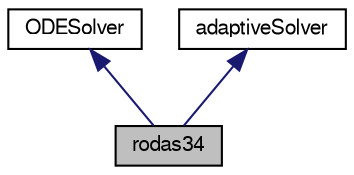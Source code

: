 digraph "rodas34"
{
  bgcolor="transparent";
  edge [fontname="FreeSans",fontsize="10",labelfontname="FreeSans",labelfontsize="10"];
  node [fontname="FreeSans",fontsize="10",shape=record];
  Node0 [label="rodas34",height=0.2,width=0.4,color="black", fillcolor="grey75", style="filled", fontcolor="black"];
  Node1 -> Node0 [dir="back",color="midnightblue",fontsize="10",style="solid",fontname="FreeSans"];
  Node1 [label="ODESolver",height=0.2,width=0.4,color="black",URL="$a25554.html",tooltip="Abstract base-class for ODE system solvers. "];
  Node2 -> Node0 [dir="back",color="midnightblue",fontsize="10",style="solid",fontname="FreeSans"];
  Node2 [label="adaptiveSolver",height=0.2,width=0.4,color="black",URL="$a25546.html"];
}
